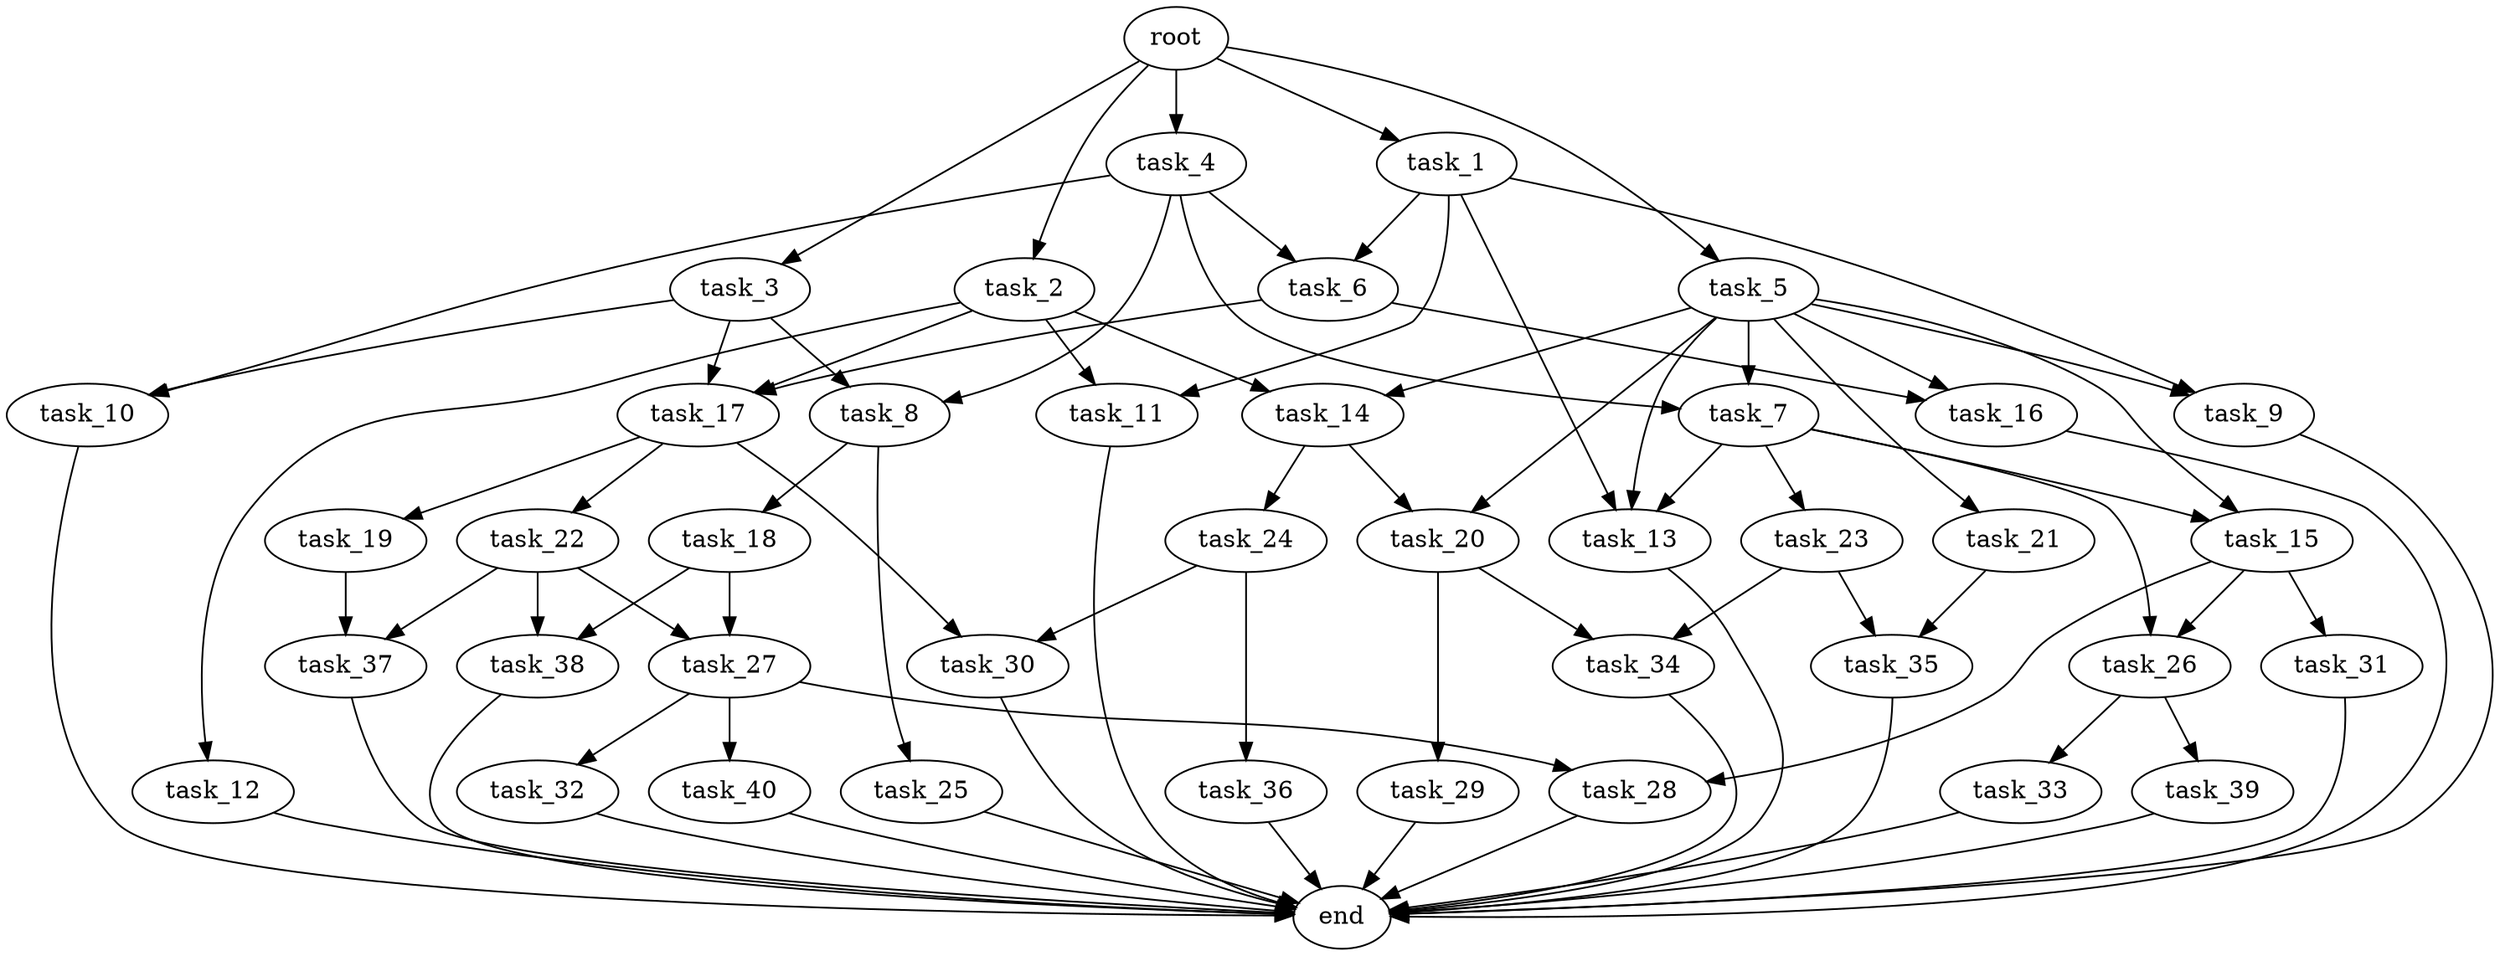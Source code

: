 digraph G {
  root [size="0.000000e+00"];
  task_1 [size="2.274788e+10"];
  task_2 [size="9.127514e+10"];
  task_3 [size="6.372098e+10"];
  task_4 [size="1.927341e+10"];
  task_5 [size="3.116419e+10"];
  task_6 [size="9.510399e+10"];
  task_7 [size="2.223470e+10"];
  task_8 [size="9.957462e+10"];
  task_9 [size="1.749511e+09"];
  task_10 [size="2.947298e+10"];
  task_11 [size="1.595544e+10"];
  task_12 [size="9.479178e+09"];
  task_13 [size="7.716124e+10"];
  task_14 [size="9.504227e+10"];
  task_15 [size="5.517053e+10"];
  task_16 [size="3.320824e+10"];
  task_17 [size="5.489972e+10"];
  task_18 [size="6.866500e+10"];
  task_19 [size="9.382743e+10"];
  task_20 [size="6.283790e+10"];
  task_21 [size="7.863232e+10"];
  task_22 [size="9.745554e+10"];
  task_23 [size="3.460170e+10"];
  task_24 [size="1.799713e+09"];
  task_25 [size="6.655921e+10"];
  task_26 [size="8.922650e+10"];
  task_27 [size="1.145108e+10"];
  task_28 [size="3.180398e+09"];
  task_29 [size="4.647018e+10"];
  task_30 [size="1.729758e+10"];
  task_31 [size="5.547586e+09"];
  task_32 [size="4.265279e+10"];
  task_33 [size="2.362928e+09"];
  task_34 [size="8.534452e+09"];
  task_35 [size="5.616014e+10"];
  task_36 [size="5.224194e+10"];
  task_37 [size="4.583354e+10"];
  task_38 [size="2.972175e+09"];
  task_39 [size="7.234339e+10"];
  task_40 [size="7.456630e+10"];
  end [size="0.000000e+00"];

  root -> task_1 [size="1.000000e-12"];
  root -> task_2 [size="1.000000e-12"];
  root -> task_3 [size="1.000000e-12"];
  root -> task_4 [size="1.000000e-12"];
  root -> task_5 [size="1.000000e-12"];
  task_1 -> task_6 [size="4.755199e+08"];
  task_1 -> task_9 [size="8.747553e+06"];
  task_1 -> task_11 [size="7.977721e+07"];
  task_1 -> task_13 [size="2.572041e+08"];
  task_2 -> task_11 [size="7.977721e+07"];
  task_2 -> task_12 [size="9.479178e+07"];
  task_2 -> task_14 [size="4.752114e+08"];
  task_2 -> task_17 [size="1.829991e+08"];
  task_3 -> task_8 [size="4.978731e+08"];
  task_3 -> task_10 [size="1.473649e+08"];
  task_3 -> task_17 [size="1.829991e+08"];
  task_4 -> task_6 [size="4.755199e+08"];
  task_4 -> task_7 [size="1.111735e+08"];
  task_4 -> task_8 [size="4.978731e+08"];
  task_4 -> task_10 [size="1.473649e+08"];
  task_5 -> task_7 [size="1.111735e+08"];
  task_5 -> task_9 [size="8.747553e+06"];
  task_5 -> task_13 [size="2.572041e+08"];
  task_5 -> task_14 [size="4.752114e+08"];
  task_5 -> task_15 [size="2.758527e+08"];
  task_5 -> task_16 [size="1.660412e+08"];
  task_5 -> task_20 [size="3.141895e+08"];
  task_5 -> task_21 [size="7.863232e+08"];
  task_6 -> task_16 [size="1.660412e+08"];
  task_6 -> task_17 [size="1.829991e+08"];
  task_7 -> task_13 [size="2.572041e+08"];
  task_7 -> task_15 [size="2.758527e+08"];
  task_7 -> task_23 [size="3.460170e+08"];
  task_7 -> task_26 [size="4.461325e+08"];
  task_8 -> task_18 [size="6.866500e+08"];
  task_8 -> task_25 [size="6.655921e+08"];
  task_9 -> end [size="1.000000e-12"];
  task_10 -> end [size="1.000000e-12"];
  task_11 -> end [size="1.000000e-12"];
  task_12 -> end [size="1.000000e-12"];
  task_13 -> end [size="1.000000e-12"];
  task_14 -> task_20 [size="3.141895e+08"];
  task_14 -> task_24 [size="1.799713e+07"];
  task_15 -> task_26 [size="4.461325e+08"];
  task_15 -> task_28 [size="1.590199e+07"];
  task_15 -> task_31 [size="5.547586e+07"];
  task_16 -> end [size="1.000000e-12"];
  task_17 -> task_19 [size="9.382743e+08"];
  task_17 -> task_22 [size="9.745554e+08"];
  task_17 -> task_30 [size="8.648788e+07"];
  task_18 -> task_27 [size="5.725541e+07"];
  task_18 -> task_38 [size="1.486088e+07"];
  task_19 -> task_37 [size="2.291677e+08"];
  task_20 -> task_29 [size="4.647018e+08"];
  task_20 -> task_34 [size="4.267226e+07"];
  task_21 -> task_35 [size="2.808007e+08"];
  task_22 -> task_27 [size="5.725541e+07"];
  task_22 -> task_37 [size="2.291677e+08"];
  task_22 -> task_38 [size="1.486088e+07"];
  task_23 -> task_34 [size="4.267226e+07"];
  task_23 -> task_35 [size="2.808007e+08"];
  task_24 -> task_30 [size="8.648788e+07"];
  task_24 -> task_36 [size="5.224194e+08"];
  task_25 -> end [size="1.000000e-12"];
  task_26 -> task_33 [size="2.362928e+07"];
  task_26 -> task_39 [size="7.234339e+08"];
  task_27 -> task_28 [size="1.590199e+07"];
  task_27 -> task_32 [size="4.265279e+08"];
  task_27 -> task_40 [size="7.456630e+08"];
  task_28 -> end [size="1.000000e-12"];
  task_29 -> end [size="1.000000e-12"];
  task_30 -> end [size="1.000000e-12"];
  task_31 -> end [size="1.000000e-12"];
  task_32 -> end [size="1.000000e-12"];
  task_33 -> end [size="1.000000e-12"];
  task_34 -> end [size="1.000000e-12"];
  task_35 -> end [size="1.000000e-12"];
  task_36 -> end [size="1.000000e-12"];
  task_37 -> end [size="1.000000e-12"];
  task_38 -> end [size="1.000000e-12"];
  task_39 -> end [size="1.000000e-12"];
  task_40 -> end [size="1.000000e-12"];
}
